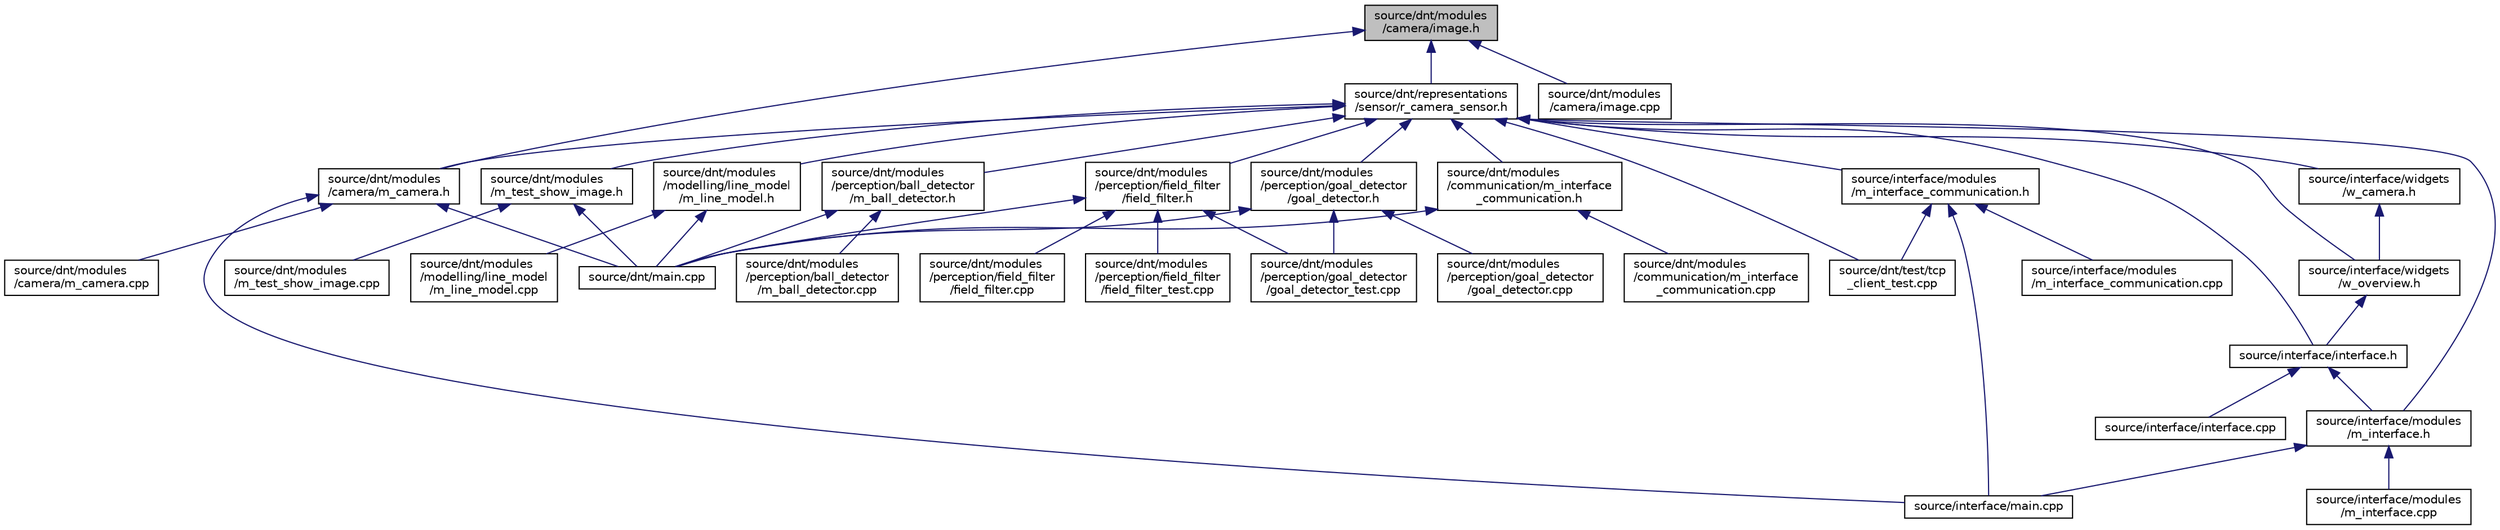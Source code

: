 digraph "source/dnt/modules/camera/image.h"
{
  edge [fontname="Helvetica",fontsize="10",labelfontname="Helvetica",labelfontsize="10"];
  node [fontname="Helvetica",fontsize="10",shape=record];
  Node14 [label="source/dnt/modules\l/camera/image.h",height=0.2,width=0.4,color="black", fillcolor="grey75", style="filled", fontcolor="black"];
  Node14 -> Node15 [dir="back",color="midnightblue",fontsize="10",style="solid",fontname="Helvetica"];
  Node15 [label="source/dnt/modules\l/camera/m_camera.h",height=0.2,width=0.4,color="black", fillcolor="white", style="filled",URL="$m__camera_8h.html"];
  Node15 -> Node16 [dir="back",color="midnightblue",fontsize="10",style="solid",fontname="Helvetica"];
  Node16 [label="source/dnt/main.cpp",height=0.2,width=0.4,color="black", fillcolor="white", style="filled",URL="$dnt_2main_8cpp.html"];
  Node15 -> Node17 [dir="back",color="midnightblue",fontsize="10",style="solid",fontname="Helvetica"];
  Node17 [label="source/dnt/modules\l/camera/m_camera.cpp",height=0.2,width=0.4,color="black", fillcolor="white", style="filled",URL="$m__camera_8cpp.html"];
  Node15 -> Node18 [dir="back",color="midnightblue",fontsize="10",style="solid",fontname="Helvetica"];
  Node18 [label="source/interface/main.cpp",height=0.2,width=0.4,color="black", fillcolor="white", style="filled",URL="$interface_2main_8cpp.html"];
  Node14 -> Node19 [dir="back",color="midnightblue",fontsize="10",style="solid",fontname="Helvetica"];
  Node19 [label="source/dnt/modules\l/camera/image.cpp",height=0.2,width=0.4,color="black", fillcolor="white", style="filled",URL="$image_8cpp.html"];
  Node14 -> Node20 [dir="back",color="midnightblue",fontsize="10",style="solid",fontname="Helvetica"];
  Node20 [label="source/dnt/representations\l/sensor/r_camera_sensor.h",height=0.2,width=0.4,color="black", fillcolor="white", style="filled",URL="$r__camera__sensor_8h.html"];
  Node20 -> Node15 [dir="back",color="midnightblue",fontsize="10",style="solid",fontname="Helvetica"];
  Node20 -> Node21 [dir="back",color="midnightblue",fontsize="10",style="solid",fontname="Helvetica"];
  Node21 [label="source/dnt/modules\l/communication/m_interface\l_communication.h",height=0.2,width=0.4,color="black", fillcolor="white", style="filled",URL="$dnt_2modules_2communication_2m__interface__communication_8h.html"];
  Node21 -> Node16 [dir="back",color="midnightblue",fontsize="10",style="solid",fontname="Helvetica"];
  Node21 -> Node22 [dir="back",color="midnightblue",fontsize="10",style="solid",fontname="Helvetica"];
  Node22 [label="source/dnt/modules\l/communication/m_interface\l_communication.cpp",height=0.2,width=0.4,color="black", fillcolor="white", style="filled",URL="$dnt_2modules_2communication_2m__interface__communication_8cpp.html"];
  Node20 -> Node23 [dir="back",color="midnightblue",fontsize="10",style="solid",fontname="Helvetica"];
  Node23 [label="source/dnt/modules\l/m_test_show_image.h",height=0.2,width=0.4,color="black", fillcolor="white", style="filled",URL="$m__test__show__image_8h.html"];
  Node23 -> Node16 [dir="back",color="midnightblue",fontsize="10",style="solid",fontname="Helvetica"];
  Node23 -> Node24 [dir="back",color="midnightblue",fontsize="10",style="solid",fontname="Helvetica"];
  Node24 [label="source/dnt/modules\l/m_test_show_image.cpp",height=0.2,width=0.4,color="black", fillcolor="white", style="filled",URL="$m__test__show__image_8cpp.html"];
  Node20 -> Node25 [dir="back",color="midnightblue",fontsize="10",style="solid",fontname="Helvetica"];
  Node25 [label="source/dnt/modules\l/modelling/line_model\l/m_line_model.h",height=0.2,width=0.4,color="black", fillcolor="white", style="filled",URL="$m__line__model_8h.html"];
  Node25 -> Node16 [dir="back",color="midnightblue",fontsize="10",style="solid",fontname="Helvetica"];
  Node25 -> Node26 [dir="back",color="midnightblue",fontsize="10",style="solid",fontname="Helvetica"];
  Node26 [label="source/dnt/modules\l/modelling/line_model\l/m_line_model.cpp",height=0.2,width=0.4,color="black", fillcolor="white", style="filled",URL="$m__line__model_8cpp.html"];
  Node20 -> Node27 [dir="back",color="midnightblue",fontsize="10",style="solid",fontname="Helvetica"];
  Node27 [label="source/dnt/modules\l/perception/ball_detector\l/m_ball_detector.h",height=0.2,width=0.4,color="black", fillcolor="white", style="filled",URL="$m__ball__detector_8h.html"];
  Node27 -> Node16 [dir="back",color="midnightblue",fontsize="10",style="solid",fontname="Helvetica"];
  Node27 -> Node28 [dir="back",color="midnightblue",fontsize="10",style="solid",fontname="Helvetica"];
  Node28 [label="source/dnt/modules\l/perception/ball_detector\l/m_ball_detector.cpp",height=0.2,width=0.4,color="black", fillcolor="white", style="filled",URL="$m__ball__detector_8cpp.html"];
  Node20 -> Node29 [dir="back",color="midnightblue",fontsize="10",style="solid",fontname="Helvetica"];
  Node29 [label="source/dnt/modules\l/perception/field_filter\l/field_filter.h",height=0.2,width=0.4,color="black", fillcolor="white", style="filled",URL="$field__filter_8h.html"];
  Node29 -> Node16 [dir="back",color="midnightblue",fontsize="10",style="solid",fontname="Helvetica"];
  Node29 -> Node30 [dir="back",color="midnightblue",fontsize="10",style="solid",fontname="Helvetica"];
  Node30 [label="source/dnt/modules\l/perception/field_filter\l/field_filter.cpp",height=0.2,width=0.4,color="black", fillcolor="white", style="filled",URL="$field__filter_8cpp.html"];
  Node29 -> Node31 [dir="back",color="midnightblue",fontsize="10",style="solid",fontname="Helvetica"];
  Node31 [label="source/dnt/modules\l/perception/field_filter\l/field_filter_test.cpp",height=0.2,width=0.4,color="black", fillcolor="white", style="filled",URL="$field__filter__test_8cpp.html"];
  Node29 -> Node32 [dir="back",color="midnightblue",fontsize="10",style="solid",fontname="Helvetica"];
  Node32 [label="source/dnt/modules\l/perception/goal_detector\l/goal_detector_test.cpp",height=0.2,width=0.4,color="black", fillcolor="white", style="filled",URL="$goal__detector__test_8cpp.html"];
  Node20 -> Node33 [dir="back",color="midnightblue",fontsize="10",style="solid",fontname="Helvetica"];
  Node33 [label="source/dnt/modules\l/perception/goal_detector\l/goal_detector.h",height=0.2,width=0.4,color="black", fillcolor="white", style="filled",URL="$goal__detector_8h.html"];
  Node33 -> Node16 [dir="back",color="midnightblue",fontsize="10",style="solid",fontname="Helvetica"];
  Node33 -> Node34 [dir="back",color="midnightblue",fontsize="10",style="solid",fontname="Helvetica"];
  Node34 [label="source/dnt/modules\l/perception/goal_detector\l/goal_detector.cpp",height=0.2,width=0.4,color="black", fillcolor="white", style="filled",URL="$goal__detector_8cpp.html"];
  Node33 -> Node32 [dir="back",color="midnightblue",fontsize="10",style="solid",fontname="Helvetica"];
  Node20 -> Node35 [dir="back",color="midnightblue",fontsize="10",style="solid",fontname="Helvetica"];
  Node35 [label="source/dnt/test/tcp\l_client_test.cpp",height=0.2,width=0.4,color="black", fillcolor="white", style="filled",URL="$tcp__client__test_8cpp.html"];
  Node20 -> Node36 [dir="back",color="midnightblue",fontsize="10",style="solid",fontname="Helvetica"];
  Node36 [label="source/interface/interface.h",height=0.2,width=0.4,color="black", fillcolor="white", style="filled",URL="$interface_8h.html"];
  Node36 -> Node37 [dir="back",color="midnightblue",fontsize="10",style="solid",fontname="Helvetica"];
  Node37 [label="source/interface/interface.cpp",height=0.2,width=0.4,color="black", fillcolor="white", style="filled",URL="$interface_8cpp.html"];
  Node36 -> Node38 [dir="back",color="midnightblue",fontsize="10",style="solid",fontname="Helvetica"];
  Node38 [label="source/interface/modules\l/m_interface.h",height=0.2,width=0.4,color="black", fillcolor="white", style="filled",URL="$m__interface_8h.html"];
  Node38 -> Node18 [dir="back",color="midnightblue",fontsize="10",style="solid",fontname="Helvetica"];
  Node38 -> Node39 [dir="back",color="midnightblue",fontsize="10",style="solid",fontname="Helvetica"];
  Node39 [label="source/interface/modules\l/m_interface.cpp",height=0.2,width=0.4,color="black", fillcolor="white", style="filled",URL="$m__interface_8cpp.html"];
  Node20 -> Node40 [dir="back",color="midnightblue",fontsize="10",style="solid",fontname="Helvetica"];
  Node40 [label="source/interface/widgets\l/w_overview.h",height=0.2,width=0.4,color="black", fillcolor="white", style="filled",URL="$w__overview_8h.html"];
  Node40 -> Node36 [dir="back",color="midnightblue",fontsize="10",style="solid",fontname="Helvetica"];
  Node20 -> Node41 [dir="back",color="midnightblue",fontsize="10",style="solid",fontname="Helvetica"];
  Node41 [label="source/interface/widgets\l/w_camera.h",height=0.2,width=0.4,color="black", fillcolor="white", style="filled",URL="$w__camera_8h.html"];
  Node41 -> Node40 [dir="back",color="midnightblue",fontsize="10",style="solid",fontname="Helvetica"];
  Node20 -> Node42 [dir="back",color="midnightblue",fontsize="10",style="solid",fontname="Helvetica"];
  Node42 [label="source/interface/modules\l/m_interface_communication.h",height=0.2,width=0.4,color="black", fillcolor="white", style="filled",URL="$interface_2modules_2m__interface__communication_8h.html"];
  Node42 -> Node35 [dir="back",color="midnightblue",fontsize="10",style="solid",fontname="Helvetica"];
  Node42 -> Node18 [dir="back",color="midnightblue",fontsize="10",style="solid",fontname="Helvetica"];
  Node42 -> Node43 [dir="back",color="midnightblue",fontsize="10",style="solid",fontname="Helvetica"];
  Node43 [label="source/interface/modules\l/m_interface_communication.cpp",height=0.2,width=0.4,color="black", fillcolor="white", style="filled",URL="$interface_2modules_2m__interface__communication_8cpp.html"];
  Node20 -> Node38 [dir="back",color="midnightblue",fontsize="10",style="solid",fontname="Helvetica"];
}
